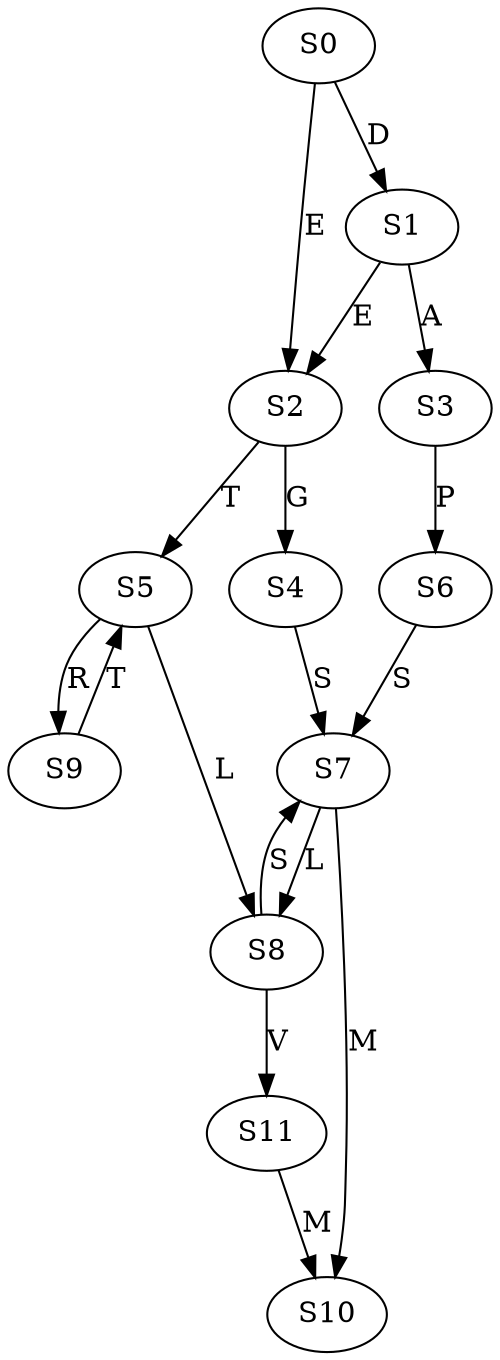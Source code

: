 strict digraph  {
	S0 -> S1 [ label = D ];
	S0 -> S2 [ label = E ];
	S1 -> S3 [ label = A ];
	S1 -> S2 [ label = E ];
	S2 -> S4 [ label = G ];
	S2 -> S5 [ label = T ];
	S3 -> S6 [ label = P ];
	S4 -> S7 [ label = S ];
	S5 -> S8 [ label = L ];
	S5 -> S9 [ label = R ];
	S6 -> S7 [ label = S ];
	S7 -> S8 [ label = L ];
	S7 -> S10 [ label = M ];
	S8 -> S11 [ label = V ];
	S8 -> S7 [ label = S ];
	S9 -> S5 [ label = T ];
	S11 -> S10 [ label = M ];
}
